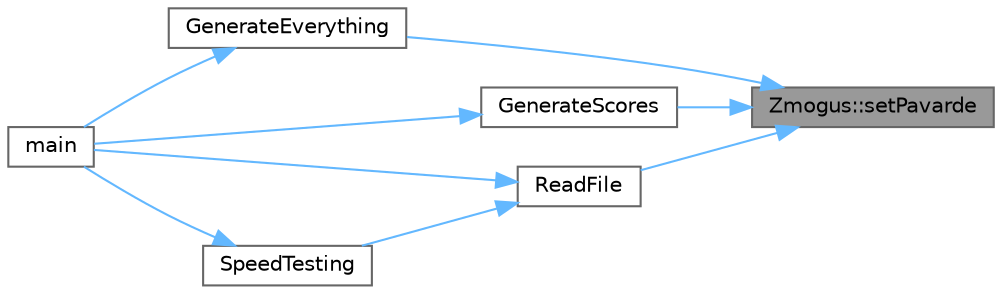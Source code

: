 digraph "Zmogus::setPavarde"
{
 // LATEX_PDF_SIZE
  bgcolor="transparent";
  edge [fontname=Helvetica,fontsize=10,labelfontname=Helvetica,labelfontsize=10];
  node [fontname=Helvetica,fontsize=10,shape=box,height=0.2,width=0.4];
  rankdir="RL";
  Node1 [id="Node000001",label="Zmogus::setPavarde",height=0.2,width=0.4,color="gray40", fillcolor="grey60", style="filled", fontcolor="black",tooltip=" "];
  Node1 -> Node2 [id="edge9_Node000001_Node000002",dir="back",color="steelblue1",style="solid",tooltip=" "];
  Node2 [id="Node000002",label="GenerateEverything",height=0.2,width=0.4,color="grey40", fillcolor="white", style="filled",URL="$functions_8h.html#aafc88307915ae13fe05939c131f8b6bc",tooltip=" "];
  Node2 -> Node3 [id="edge10_Node000002_Node000003",dir="back",color="steelblue1",style="solid",tooltip=" "];
  Node3 [id="Node000003",label="main",height=0.2,width=0.4,color="grey40", fillcolor="white", style="filled",URL="$main_8cpp.html#ae66f6b31b5ad750f1fe042a706a4e3d4",tooltip=" "];
  Node1 -> Node4 [id="edge11_Node000001_Node000004",dir="back",color="steelblue1",style="solid",tooltip=" "];
  Node4 [id="Node000004",label="GenerateScores",height=0.2,width=0.4,color="grey40", fillcolor="white", style="filled",URL="$functions_8h.html#a9c06d4f93ec8894d08362db40e310362",tooltip=" "];
  Node4 -> Node3 [id="edge12_Node000004_Node000003",dir="back",color="steelblue1",style="solid",tooltip=" "];
  Node1 -> Node5 [id="edge13_Node000001_Node000005",dir="back",color="steelblue1",style="solid",tooltip=" "];
  Node5 [id="Node000005",label="ReadFile",height=0.2,width=0.4,color="grey40", fillcolor="white", style="filled",URL="$functions_8h.html#ac1be372811ceda50183db8795ddaf219",tooltip=" "];
  Node5 -> Node3 [id="edge14_Node000005_Node000003",dir="back",color="steelblue1",style="solid",tooltip=" "];
  Node5 -> Node6 [id="edge15_Node000005_Node000006",dir="back",color="steelblue1",style="solid",tooltip=" "];
  Node6 [id="Node000006",label="SpeedTesting",height=0.2,width=0.4,color="grey40", fillcolor="white", style="filled",URL="$functions_8h.html#a9bf76230fb2862461fb6032819fdb096",tooltip=" "];
  Node6 -> Node3 [id="edge16_Node000006_Node000003",dir="back",color="steelblue1",style="solid",tooltip=" "];
}
